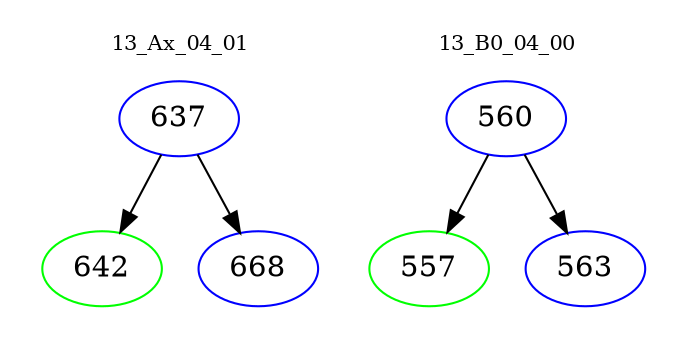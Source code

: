 digraph{
subgraph cluster_0 {
color = white
label = "13_Ax_04_01";
fontsize=10;
T0_637 [label="637", color="blue"]
T0_637 -> T0_642 [color="black"]
T0_642 [label="642", color="green"]
T0_637 -> T0_668 [color="black"]
T0_668 [label="668", color="blue"]
}
subgraph cluster_1 {
color = white
label = "13_B0_04_00";
fontsize=10;
T1_560 [label="560", color="blue"]
T1_560 -> T1_557 [color="black"]
T1_557 [label="557", color="green"]
T1_560 -> T1_563 [color="black"]
T1_563 [label="563", color="blue"]
}
}
